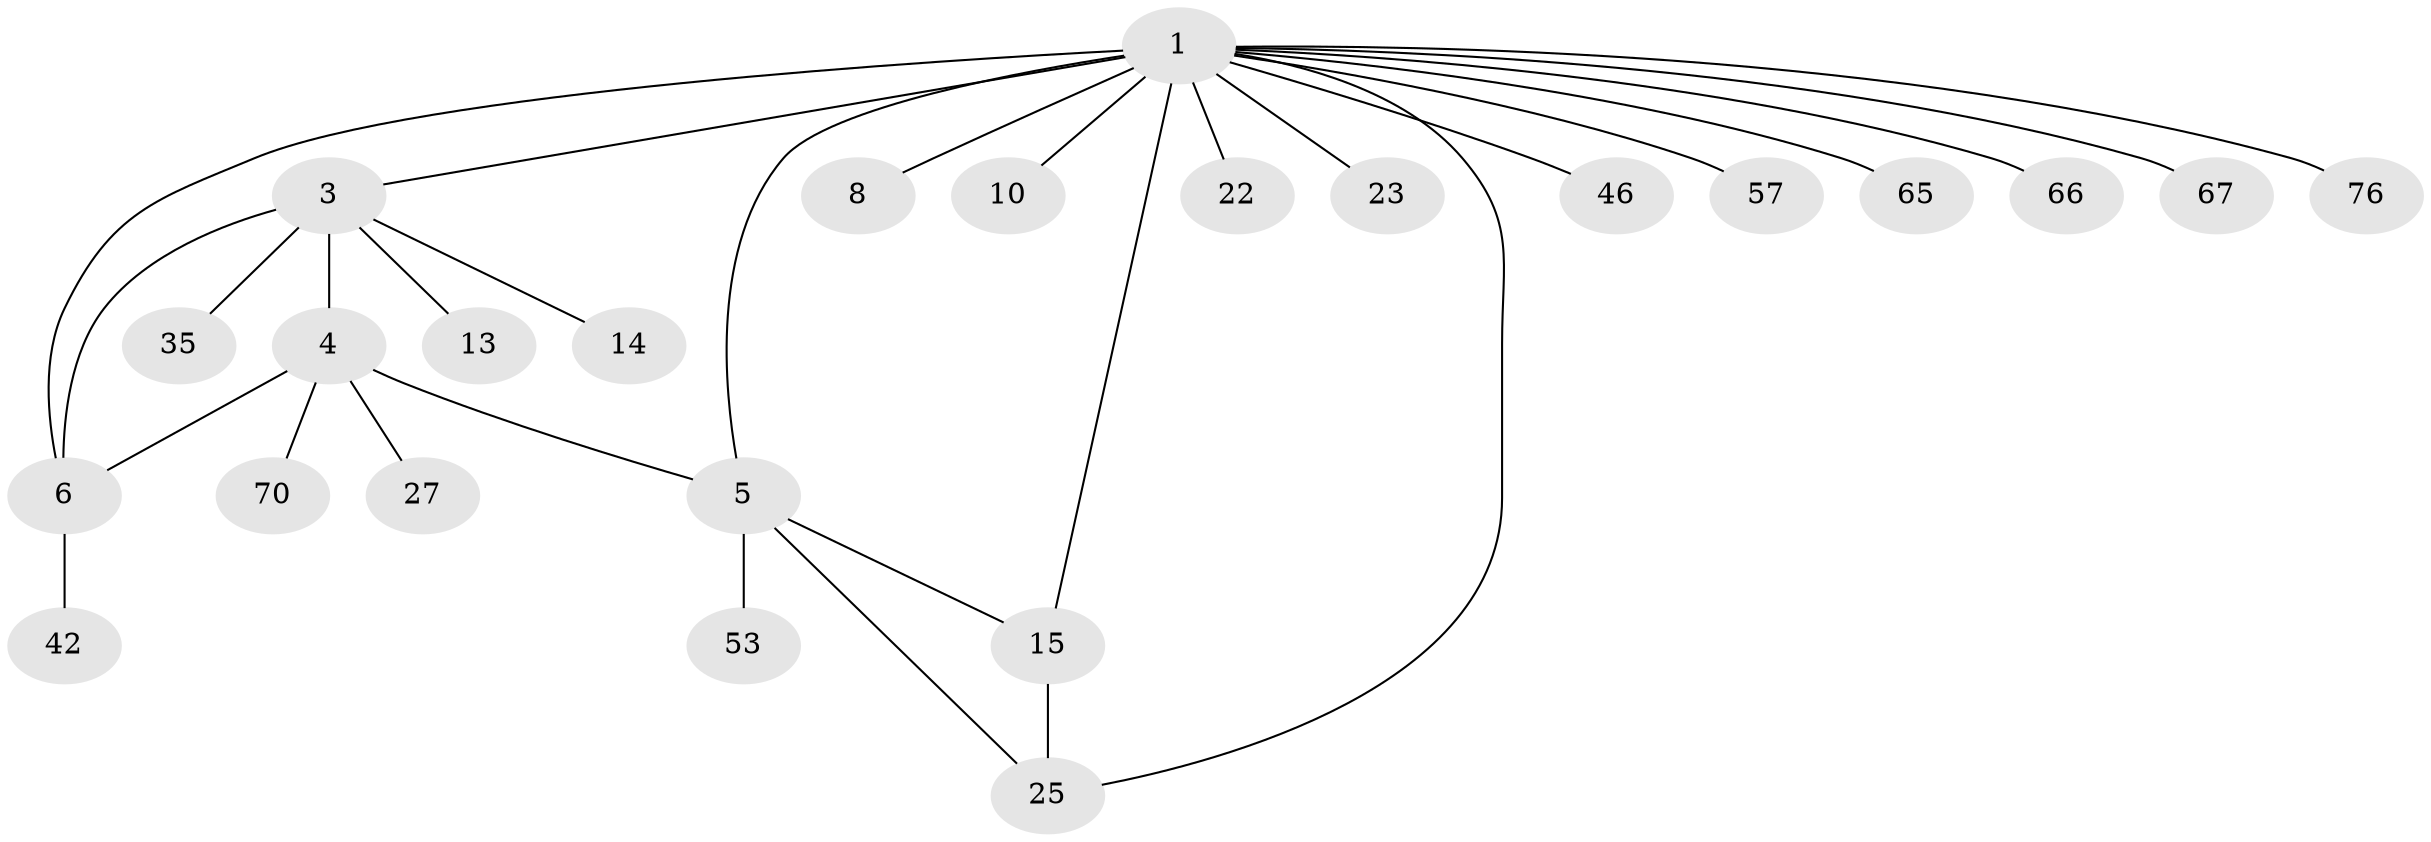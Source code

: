 // original degree distribution, {14: 0.025, 7: 0.0125, 9: 0.025, 4: 0.0875, 6: 0.0375, 1: 0.5625, 5: 0.025, 3: 0.1, 2: 0.125}
// Generated by graph-tools (version 1.1) at 2025/18/03/04/25 18:18:01]
// undirected, 24 vertices, 29 edges
graph export_dot {
graph [start="1"]
  node [color=gray90,style=filled];
  1 [super="+19+11+2+20"];
  3 [super="+17+33+47+7+37+40"];
  4;
  5 [super="+29+12+9"];
  6 [super="+51+18+16+28"];
  8;
  10;
  13 [super="+36+55"];
  14;
  15;
  22;
  23 [super="+32"];
  25 [super="+30"];
  27;
  35;
  42;
  46;
  53;
  57 [super="+58"];
  65;
  66;
  67;
  70;
  76;
  1 -- 3 [weight=3];
  1 -- 8;
  1 -- 23;
  1 -- 46;
  1 -- 65;
  1 -- 66;
  1 -- 76;
  1 -- 6;
  1 -- 5 [weight=2];
  1 -- 25;
  1 -- 67;
  1 -- 22;
  1 -- 57;
  1 -- 10;
  1 -- 15;
  3 -- 4 [weight=2];
  3 -- 13;
  3 -- 14;
  3 -- 35;
  3 -- 6 [weight=5];
  4 -- 5 [weight=2];
  4 -- 6 [weight=3];
  4 -- 27;
  4 -- 70;
  5 -- 53;
  5 -- 25;
  5 -- 15;
  6 -- 42;
  15 -- 25;
}

